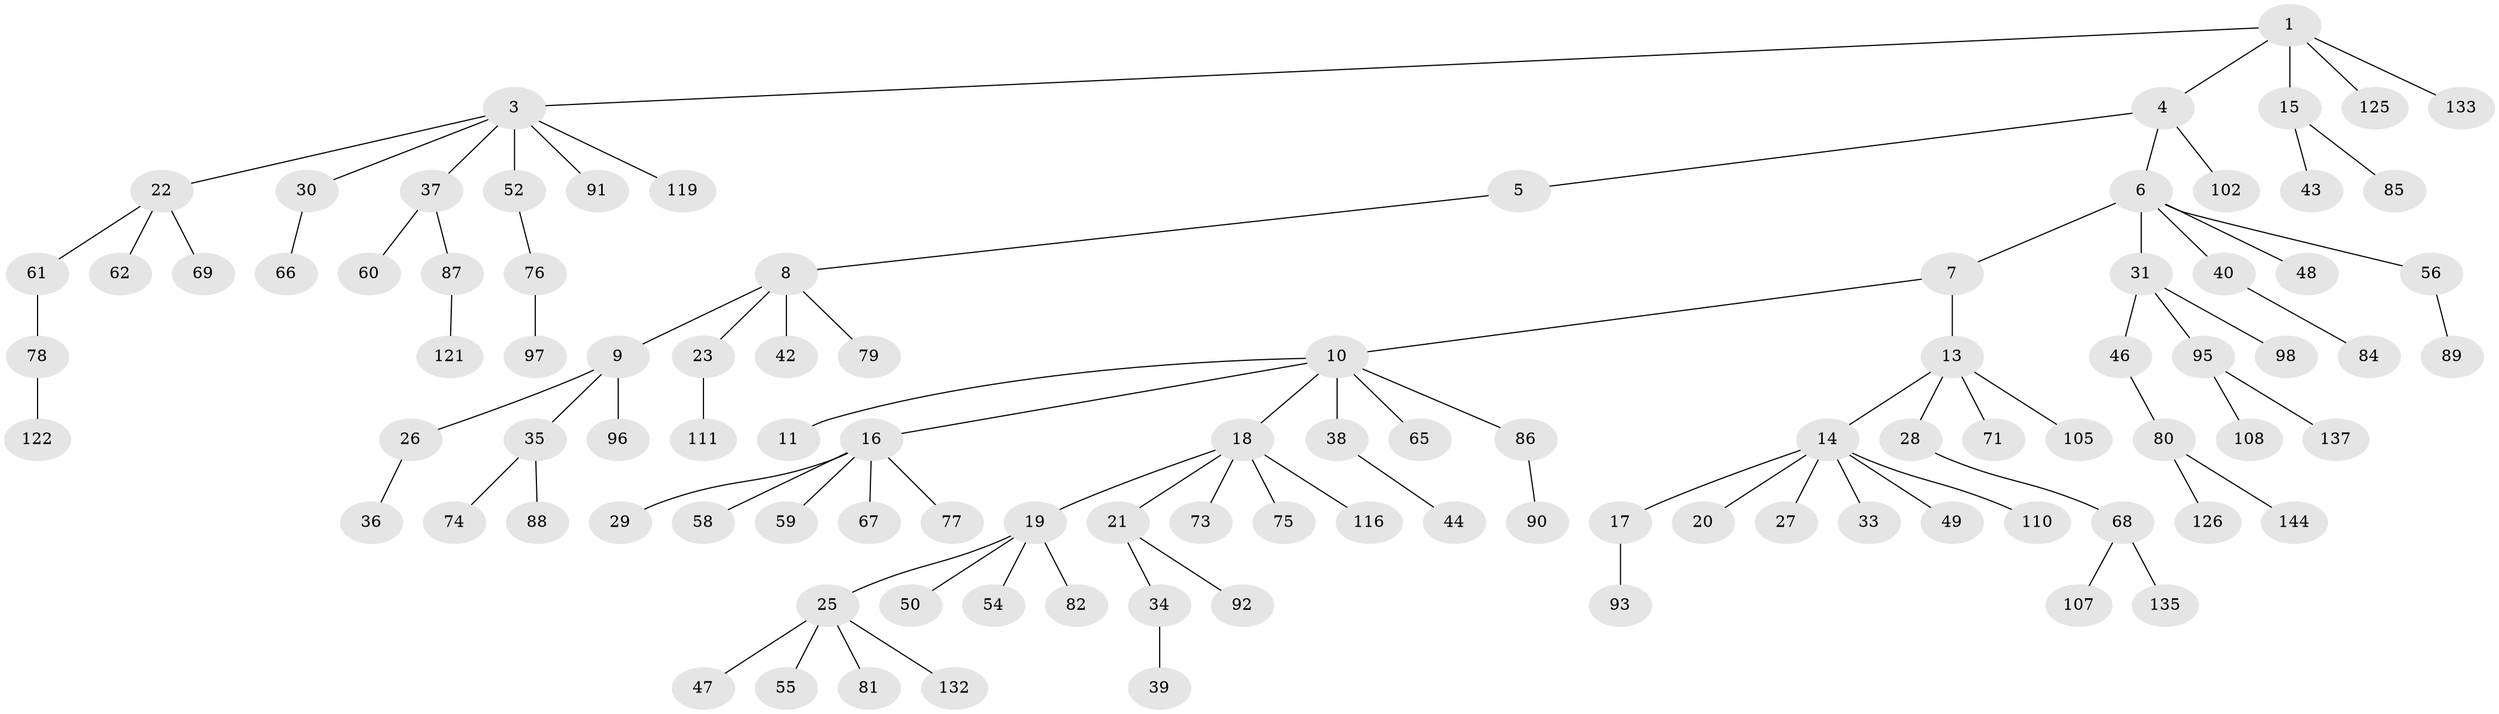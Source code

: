 // original degree distribution, {4: 0.05555555555555555, 3: 0.1111111111111111, 7: 0.013888888888888888, 2: 0.2361111111111111, 6: 0.027777777777777776, 5: 0.034722222222222224, 1: 0.5208333333333334}
// Generated by graph-tools (version 1.1) at 2025/19/03/04/25 18:19:05]
// undirected, 100 vertices, 99 edges
graph export_dot {
graph [start="1"]
  node [color=gray90,style=filled];
  1 [super="+2"];
  3;
  4;
  5;
  6;
  7;
  8 [super="+83"];
  9;
  10 [super="+12+32"];
  11 [super="+72"];
  13;
  14;
  15;
  16;
  17;
  18;
  19;
  20;
  21;
  22 [super="+24"];
  23;
  25 [super="+45"];
  26;
  27;
  28;
  29 [super="+130+115"];
  30 [super="+120+139"];
  31;
  33;
  34;
  35;
  36 [super="+112+141"];
  37;
  38 [super="+41"];
  39;
  40 [super="+109+70"];
  42 [super="+57"];
  43;
  44;
  46 [super="+53"];
  47 [super="+129+140"];
  48;
  49;
  50;
  52;
  54;
  55;
  56;
  58;
  59 [super="+63"];
  60;
  61;
  62 [super="+106+142"];
  65;
  66 [super="+114+138"];
  67;
  68;
  69;
  71;
  73;
  74;
  75;
  76;
  77;
  78;
  79;
  80;
  81;
  82;
  84;
  85;
  86;
  87;
  88;
  89;
  90;
  91;
  92;
  93 [super="+94"];
  95 [super="+113+100"];
  96 [super="+101"];
  97;
  98 [super="+104"];
  102;
  105;
  107;
  108 [super="+118"];
  110;
  111;
  116;
  119;
  121 [super="+124"];
  122;
  125 [super="+128"];
  126 [super="+131"];
  132;
  133;
  135;
  137;
  144;
  1 -- 4;
  1 -- 15;
  1 -- 133;
  1 -- 3;
  1 -- 125;
  3 -- 22;
  3 -- 30;
  3 -- 37;
  3 -- 52;
  3 -- 91;
  3 -- 119;
  4 -- 5;
  4 -- 6;
  4 -- 102;
  5 -- 8;
  6 -- 7;
  6 -- 31;
  6 -- 40;
  6 -- 48;
  6 -- 56;
  7 -- 10;
  7 -- 13;
  8 -- 9;
  8 -- 23;
  8 -- 42;
  8 -- 79;
  9 -- 26;
  9 -- 35;
  9 -- 96;
  10 -- 11;
  10 -- 18;
  10 -- 16;
  10 -- 38;
  10 -- 86;
  10 -- 65;
  13 -- 14;
  13 -- 28;
  13 -- 71;
  13 -- 105;
  14 -- 17;
  14 -- 20;
  14 -- 27;
  14 -- 33;
  14 -- 49;
  14 -- 110;
  15 -- 43;
  15 -- 85;
  16 -- 29;
  16 -- 58;
  16 -- 59;
  16 -- 67;
  16 -- 77;
  17 -- 93;
  18 -- 19;
  18 -- 21;
  18 -- 73;
  18 -- 75;
  18 -- 116;
  19 -- 25;
  19 -- 50;
  19 -- 54;
  19 -- 82;
  21 -- 34;
  21 -- 92;
  22 -- 62;
  22 -- 69;
  22 -- 61;
  23 -- 111;
  25 -- 81;
  25 -- 132;
  25 -- 55;
  25 -- 47;
  26 -- 36;
  28 -- 68;
  30 -- 66;
  31 -- 46;
  31 -- 95;
  31 -- 98;
  34 -- 39;
  35 -- 74;
  35 -- 88;
  37 -- 60;
  37 -- 87;
  38 -- 44;
  40 -- 84;
  46 -- 80;
  52 -- 76;
  56 -- 89;
  61 -- 78;
  68 -- 107;
  68 -- 135;
  76 -- 97;
  78 -- 122;
  80 -- 126;
  80 -- 144;
  86 -- 90;
  87 -- 121;
  95 -- 137;
  95 -- 108;
}
